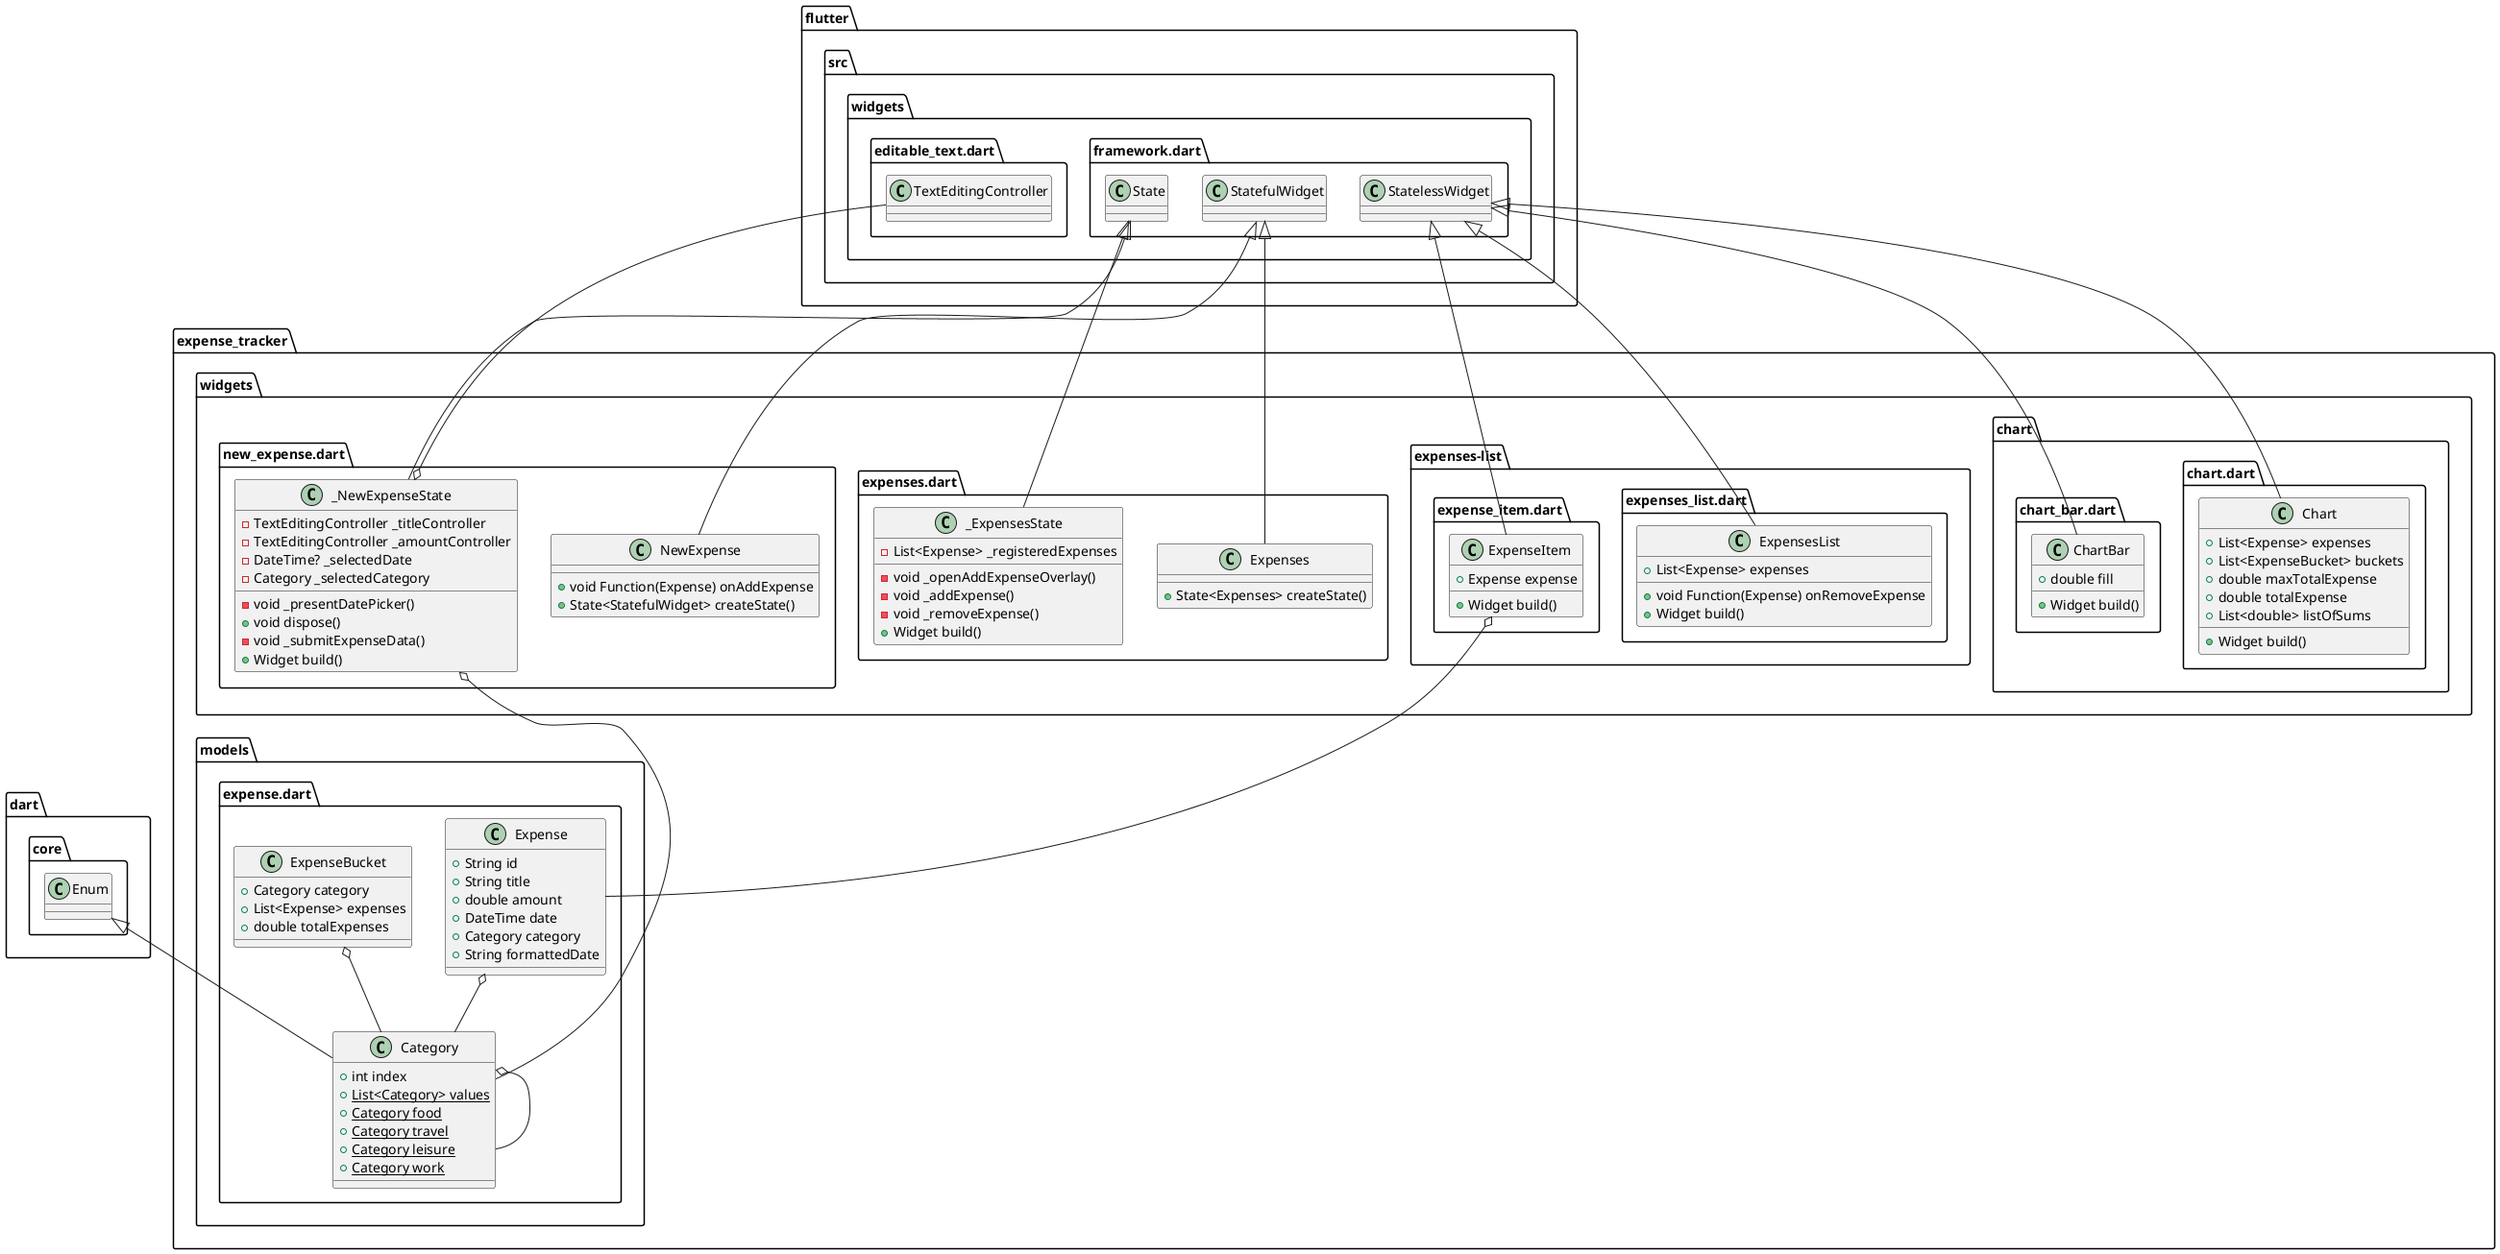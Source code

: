 @startuml
set namespaceSeparator ::

class "expense_tracker::models::expense.dart::Expense" {
    +String id
    +String title
    +double amount
    +DateTime date
    +Category category
    +String formattedDate
}

"expense_tracker::models::expense.dart::Expense" o-- "expense_tracker::models::expense.dart::Category"

class "expense_tracker::models::expense.dart::ExpenseBucket" {
    +Category category
    +List<Expense> expenses
    +double totalExpenses
}

"expense_tracker::models::expense.dart::ExpenseBucket" o-- "expense_tracker::models::expense.dart::Category"

class "expense_tracker::models::expense.dart::Category" {
    +int index
    {static} +List<Category> values
    {static} +Category food
    {static} +Category travel
    {static} +Category leisure
    {static} +Category work
}

"expense_tracker::models::expense.dart::Category" o-- "expense_tracker::models::expense.dart::Category"
"dart::core::Enum" <|-- "expense_tracker::models::expense.dart::Category"

class "expense_tracker::widgets::chart::chart.dart::Chart" {
    +List<Expense> expenses
    +List<ExpenseBucket> buckets
    +double maxTotalExpense
    +double totalExpense
    +List<double> listOfSums
    +Widget build()
}

"flutter::src::widgets::framework.dart::StatelessWidget" <|-- "expense_tracker::widgets::chart::chart.dart::Chart"

class "expense_tracker::widgets::chart::chart_bar.dart::ChartBar" {
    +double fill
    +Widget build()
}

"flutter::src::widgets::framework.dart::StatelessWidget" <|-- "expense_tracker::widgets::chart::chart_bar.dart::ChartBar"

class "expense_tracker::widgets::expenses-list::expenses_list.dart::ExpensesList" {
    +List<Expense> expenses
    +void Function(Expense) onRemoveExpense
    +Widget build()
}

"flutter::src::widgets::framework.dart::StatelessWidget" <|-- "expense_tracker::widgets::expenses-list::expenses_list.dart::ExpensesList"

class "expense_tracker::widgets::expenses-list::expense_item.dart::ExpenseItem" {
    +Expense expense
    +Widget build()
}

"expense_tracker::widgets::expenses-list::expense_item.dart::ExpenseItem" o-- "expense_tracker::models::expense.dart::Expense"
"flutter::src::widgets::framework.dart::StatelessWidget" <|-- "expense_tracker::widgets::expenses-list::expense_item.dart::ExpenseItem"

class "expense_tracker::widgets::expenses.dart::Expenses" {
    +State<Expenses> createState()
}

"flutter::src::widgets::framework.dart::StatefulWidget" <|-- "expense_tracker::widgets::expenses.dart::Expenses"

class "expense_tracker::widgets::expenses.dart::_ExpensesState" {
    -List<Expense> _registeredExpenses
    -void _openAddExpenseOverlay()
    -void _addExpense()
    -void _removeExpense()
    +Widget build()
}

"flutter::src::widgets::framework.dart::State" <|-- "expense_tracker::widgets::expenses.dart::_ExpensesState"

class "expense_tracker::widgets::new_expense.dart::NewExpense" {
    +void Function(Expense) onAddExpense
    +State<StatefulWidget> createState()
}

"flutter::src::widgets::framework.dart::StatefulWidget" <|-- "expense_tracker::widgets::new_expense.dart::NewExpense"

class "expense_tracker::widgets::new_expense.dart::_NewExpenseState" {
    -TextEditingController _titleController
    -TextEditingController _amountController
    -DateTime? _selectedDate
    -Category _selectedCategory
    -void _presentDatePicker()
    +void dispose()
    -void _submitExpenseData()
    +Widget build()
}

"expense_tracker::widgets::new_expense.dart::_NewExpenseState" o-- "flutter::src::widgets::editable_text.dart::TextEditingController"
"expense_tracker::widgets::new_expense.dart::_NewExpenseState" o-- "expense_tracker::models::expense.dart::Category"
"flutter::src::widgets::framework.dart::State" <|-- "expense_tracker::widgets::new_expense.dart::_NewExpenseState"


@enduml